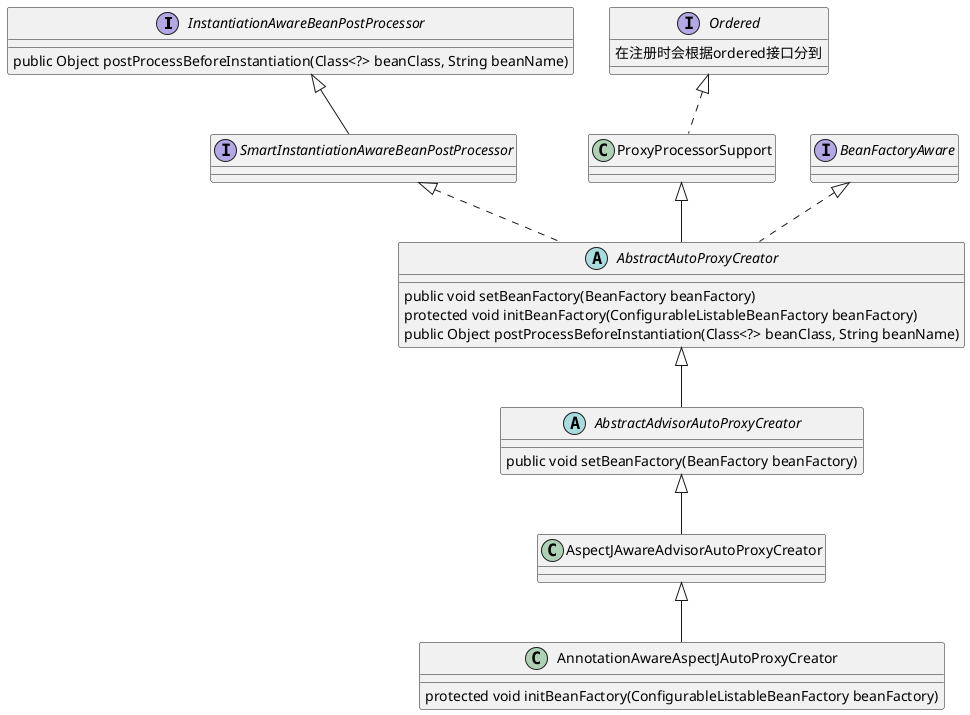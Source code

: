 @startuml


interface InstantiationAwareBeanPostProcessor{
    public Object postProcessBeforeInstantiation(Class<?> beanClass, String beanName)
}

interface Ordered{
    在注册时会根据ordered接口分到
}

class ProxyProcessorSupport{
}

interface BeanFactoryAware{

}

interface SmartInstantiationAwareBeanPostProcessor{
}

abstract class AbstractAutoProxyCreator{
'   会调用 initBeanFactory 后者在 anno中重写
    public void setBeanFactory(BeanFactory beanFactory)
    protected void initBeanFactory(ConfigurableListableBeanFactory beanFactory)
    public Object postProcessBeforeInstantiation(Class<?> beanClass, String beanName)
}


abstract class AbstractAdvisorAutoProxyCreator{
    public void setBeanFactory(BeanFactory beanFactory)
}

class AspectJAwareAdvisorAutoProxyCreator{
}

class AnnotationAwareAspectJAutoProxyCreator{
    protected void initBeanFactory(ConfigurableListableBeanFactory beanFactory)
}

Ordered <|.. ProxyProcessorSupport
InstantiationAwareBeanPostProcessor <|-- SmartInstantiationAwareBeanPostProcessor
BeanFactoryAware <|.. AbstractAutoProxyCreator
SmartInstantiationAwareBeanPostProcessor <|.. AbstractAutoProxyCreator
ProxyProcessorSupport <|-- AbstractAutoProxyCreator
AbstractAutoProxyCreator<|-- AbstractAdvisorAutoProxyCreator
AbstractAdvisorAutoProxyCreator <|-- AspectJAwareAdvisorAutoProxyCreator
AspectJAwareAdvisorAutoProxyCreator <|-- AnnotationAwareAspectJAutoProxyCreator
@enduml